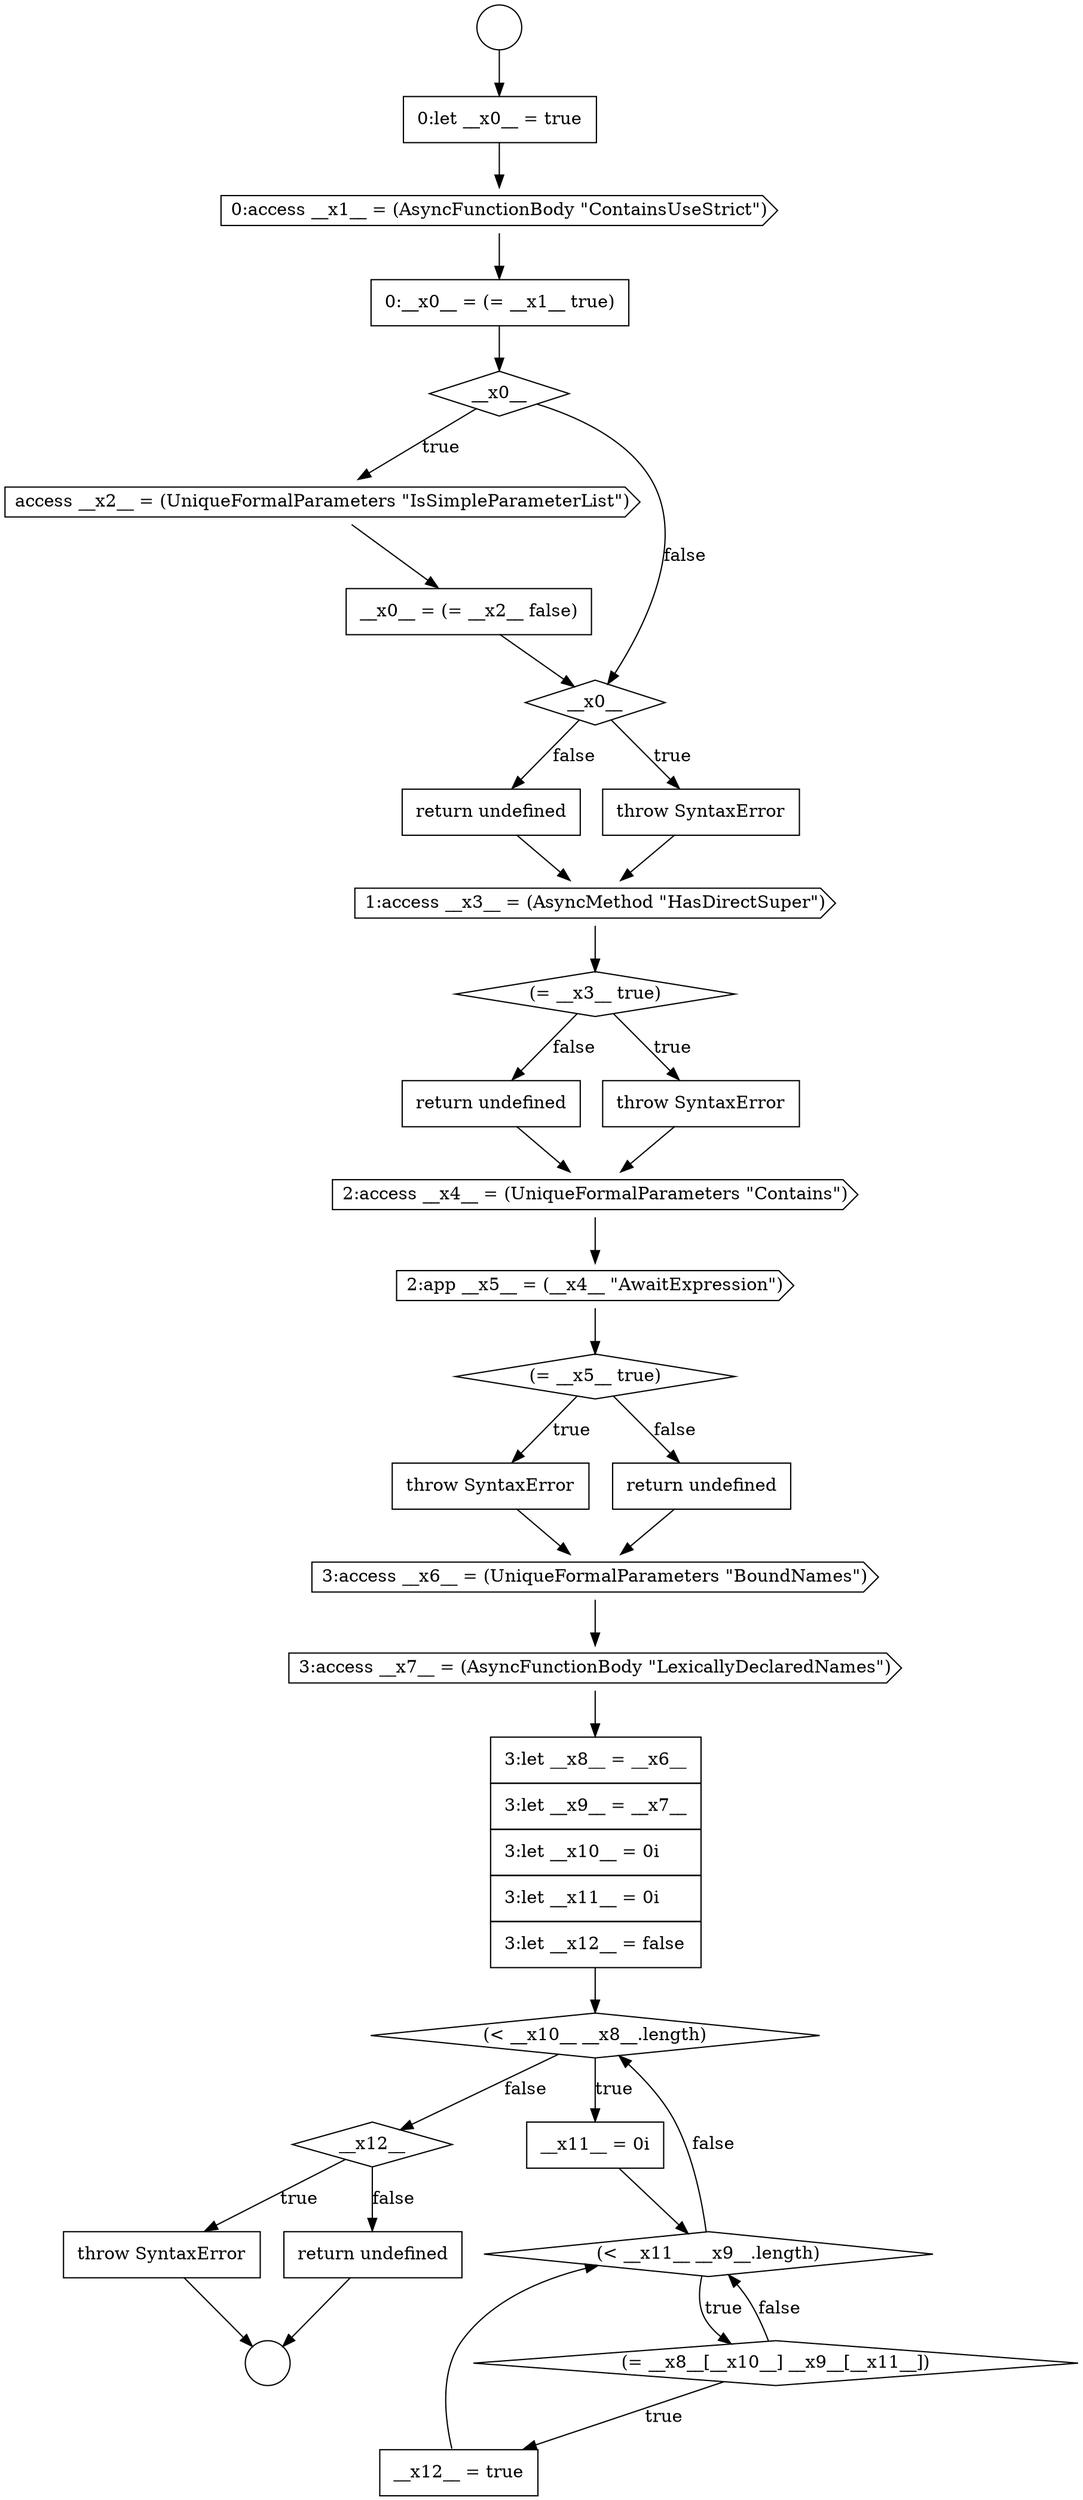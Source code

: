 digraph {
  node19658 [shape=none, margin=0, label=<<font color="black">
    <table border="0" cellborder="1" cellspacing="0" cellpadding="10">
      <tr><td align="left">return undefined</td></tr>
    </table>
  </font>> color="black" fillcolor="white" style=filled]
  node19671 [shape=diamond, label=<<font color="black">(&lt; __x10__ __x8__.length)</font>> color="black" fillcolor="white" style=filled]
  node19676 [shape=diamond, label=<<font color="black">__x12__</font>> color="black" fillcolor="white" style=filled]
  node19662 [shape=none, margin=0, label=<<font color="black">
    <table border="0" cellborder="1" cellspacing="0" cellpadding="10">
      <tr><td align="left">return undefined</td></tr>
    </table>
  </font>> color="black" fillcolor="white" style=filled]
  node19659 [shape=cds, label=<<font color="black">1:access __x3__ = (AsyncMethod &quot;HasDirectSuper&quot;)</font>> color="black" fillcolor="white" style=filled]
  node19666 [shape=none, margin=0, label=<<font color="black">
    <table border="0" cellborder="1" cellspacing="0" cellpadding="10">
      <tr><td align="left">throw SyntaxError</td></tr>
    </table>
  </font>> color="black" fillcolor="white" style=filled]
  node19670 [shape=none, margin=0, label=<<font color="black">
    <table border="0" cellborder="1" cellspacing="0" cellpadding="10">
      <tr><td align="left">3:let __x8__ = __x6__</td></tr>
      <tr><td align="left">3:let __x9__ = __x7__</td></tr>
      <tr><td align="left">3:let __x10__ = 0i</td></tr>
      <tr><td align="left">3:let __x11__ = 0i</td></tr>
      <tr><td align="left">3:let __x12__ = false</td></tr>
    </table>
  </font>> color="black" fillcolor="white" style=filled]
  node19651 [shape=cds, label=<<font color="black">0:access __x1__ = (AsyncFunctionBody &quot;ContainsUseStrict&quot;)</font>> color="black" fillcolor="white" style=filled]
  node19654 [shape=cds, label=<<font color="black">access __x2__ = (UniqueFormalParameters &quot;IsSimpleParameterList&quot;)</font>> color="black" fillcolor="white" style=filled]
  node19669 [shape=cds, label=<<font color="black">3:access __x7__ = (AsyncFunctionBody &quot;LexicallyDeclaredNames&quot;)</font>> color="black" fillcolor="white" style=filled]
  node19664 [shape=cds, label=<<font color="black">2:app __x5__ = (__x4__ &quot;AwaitExpression&quot;)</font>> color="black" fillcolor="white" style=filled]
  node19677 [shape=none, margin=0, label=<<font color="black">
    <table border="0" cellborder="1" cellspacing="0" cellpadding="10">
      <tr><td align="left">throw SyntaxError</td></tr>
    </table>
  </font>> color="black" fillcolor="white" style=filled]
  node19672 [shape=none, margin=0, label=<<font color="black">
    <table border="0" cellborder="1" cellspacing="0" cellpadding="10">
      <tr><td align="left">__x11__ = 0i</td></tr>
    </table>
  </font>> color="black" fillcolor="white" style=filled]
  node19649 [shape=circle label=" " color="black" fillcolor="white" style=filled]
  node19653 [shape=diamond, label=<<font color="black">__x0__</font>> color="black" fillcolor="white" style=filled]
  node19655 [shape=none, margin=0, label=<<font color="black">
    <table border="0" cellborder="1" cellspacing="0" cellpadding="10">
      <tr><td align="left">__x0__ = (= __x2__ false)</td></tr>
    </table>
  </font>> color="black" fillcolor="white" style=filled]
  node19668 [shape=cds, label=<<font color="black">3:access __x6__ = (UniqueFormalParameters &quot;BoundNames&quot;)</font>> color="black" fillcolor="white" style=filled]
  node19675 [shape=none, margin=0, label=<<font color="black">
    <table border="0" cellborder="1" cellspacing="0" cellpadding="10">
      <tr><td align="left">__x12__ = true</td></tr>
    </table>
  </font>> color="black" fillcolor="white" style=filled]
  node19661 [shape=none, margin=0, label=<<font color="black">
    <table border="0" cellborder="1" cellspacing="0" cellpadding="10">
      <tr><td align="left">throw SyntaxError</td></tr>
    </table>
  </font>> color="black" fillcolor="white" style=filled]
  node19678 [shape=none, margin=0, label=<<font color="black">
    <table border="0" cellborder="1" cellspacing="0" cellpadding="10">
      <tr><td align="left">return undefined</td></tr>
    </table>
  </font>> color="black" fillcolor="white" style=filled]
  node19652 [shape=none, margin=0, label=<<font color="black">
    <table border="0" cellborder="1" cellspacing="0" cellpadding="10">
      <tr><td align="left">0:__x0__ = (= __x1__ true)</td></tr>
    </table>
  </font>> color="black" fillcolor="white" style=filled]
  node19667 [shape=none, margin=0, label=<<font color="black">
    <table border="0" cellborder="1" cellspacing="0" cellpadding="10">
      <tr><td align="left">return undefined</td></tr>
    </table>
  </font>> color="black" fillcolor="white" style=filled]
  node19648 [shape=circle label=" " color="black" fillcolor="white" style=filled]
  node19673 [shape=diamond, label=<<font color="black">(&lt; __x11__ __x9__.length)</font>> color="black" fillcolor="white" style=filled]
  node19660 [shape=diamond, label=<<font color="black">(= __x3__ true)</font>> color="black" fillcolor="white" style=filled]
  node19663 [shape=cds, label=<<font color="black">2:access __x4__ = (UniqueFormalParameters &quot;Contains&quot;)</font>> color="black" fillcolor="white" style=filled]
  node19650 [shape=none, margin=0, label=<<font color="black">
    <table border="0" cellborder="1" cellspacing="0" cellpadding="10">
      <tr><td align="left">0:let __x0__ = true</td></tr>
    </table>
  </font>> color="black" fillcolor="white" style=filled]
  node19665 [shape=diamond, label=<<font color="black">(= __x5__ true)</font>> color="black" fillcolor="white" style=filled]
  node19656 [shape=diamond, label=<<font color="black">__x0__</font>> color="black" fillcolor="white" style=filled]
  node19657 [shape=none, margin=0, label=<<font color="black">
    <table border="0" cellborder="1" cellspacing="0" cellpadding="10">
      <tr><td align="left">throw SyntaxError</td></tr>
    </table>
  </font>> color="black" fillcolor="white" style=filled]
  node19674 [shape=diamond, label=<<font color="black">(= __x8__[__x10__] __x9__[__x11__])</font>> color="black" fillcolor="white" style=filled]
  node19650 -> node19651 [ color="black"]
  node19676 -> node19677 [label=<<font color="black">true</font>> color="black"]
  node19676 -> node19678 [label=<<font color="black">false</font>> color="black"]
  node19659 -> node19660 [ color="black"]
  node19658 -> node19659 [ color="black"]
  node19660 -> node19661 [label=<<font color="black">true</font>> color="black"]
  node19660 -> node19662 [label=<<font color="black">false</font>> color="black"]
  node19671 -> node19672 [label=<<font color="black">true</font>> color="black"]
  node19671 -> node19676 [label=<<font color="black">false</font>> color="black"]
  node19656 -> node19657 [label=<<font color="black">true</font>> color="black"]
  node19656 -> node19658 [label=<<font color="black">false</font>> color="black"]
  node19657 -> node19659 [ color="black"]
  node19674 -> node19675 [label=<<font color="black">true</font>> color="black"]
  node19674 -> node19673 [label=<<font color="black">false</font>> color="black"]
  node19662 -> node19663 [ color="black"]
  node19667 -> node19668 [ color="black"]
  node19672 -> node19673 [ color="black"]
  node19664 -> node19665 [ color="black"]
  node19661 -> node19663 [ color="black"]
  node19653 -> node19654 [label=<<font color="black">true</font>> color="black"]
  node19653 -> node19656 [label=<<font color="black">false</font>> color="black"]
  node19670 -> node19671 [ color="black"]
  node19678 -> node19649 [ color="black"]
  node19675 -> node19673 [ color="black"]
  node19663 -> node19664 [ color="black"]
  node19652 -> node19653 [ color="black"]
  node19673 -> node19674 [label=<<font color="black">true</font>> color="black"]
  node19673 -> node19671 [label=<<font color="black">false</font>> color="black"]
  node19669 -> node19670 [ color="black"]
  node19666 -> node19668 [ color="black"]
  node19665 -> node19666 [label=<<font color="black">true</font>> color="black"]
  node19665 -> node19667 [label=<<font color="black">false</font>> color="black"]
  node19677 -> node19649 [ color="black"]
  node19655 -> node19656 [ color="black"]
  node19648 -> node19650 [ color="black"]
  node19654 -> node19655 [ color="black"]
  node19651 -> node19652 [ color="black"]
  node19668 -> node19669 [ color="black"]
}
